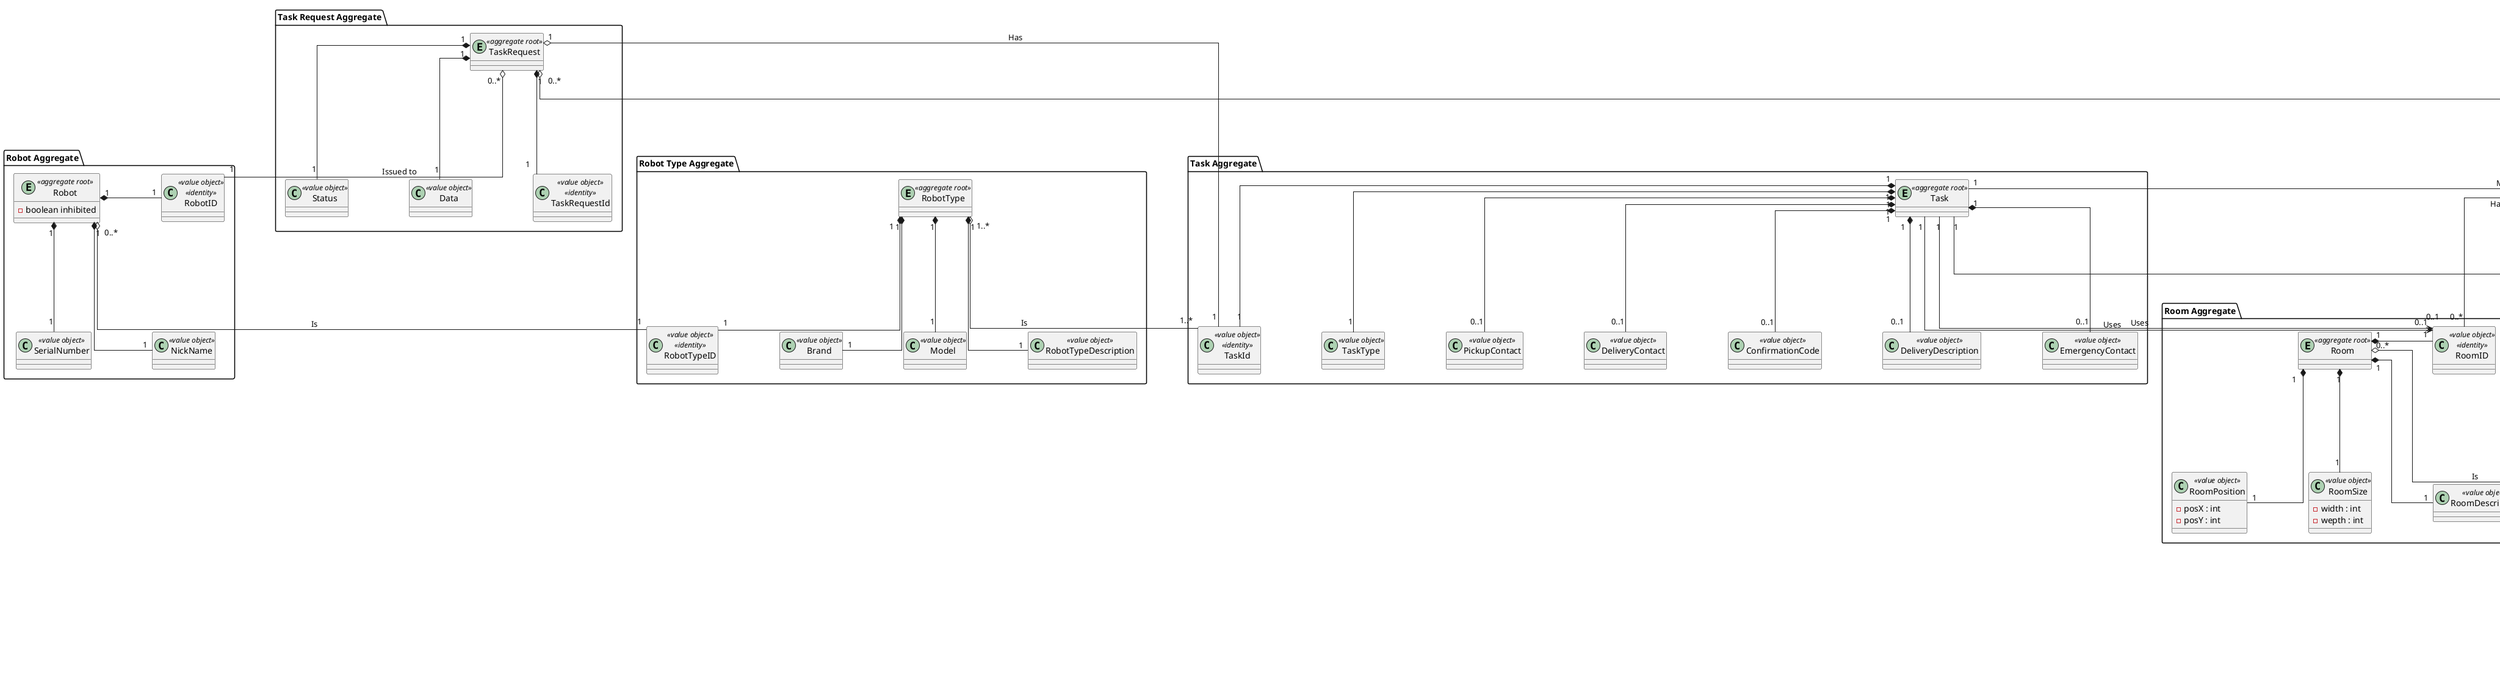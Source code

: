 @startuml

!define AUTOFOCUS on

skinparam linetype ortho
skinparam arrowThickness 1
skinparam nodesep 100
skinparam ranksep 150
skinparam groupInheritance 3
skinparam backgroundColor white

allowmixing

package "Robot Aggregate"{
'cada Robot possui um número de série do fabricante e que deve ser registado quando se cria o robot no sistema. cada robot é identificado por um código e um nickname atribuidos pelo administrador. Por exemplo, um robot da marca X com número de série 1234567 tem o código "picker-0001" e o nickname "Robert" enquanto um outro robot da marca Y com número de série 456789 tem o código "sec-A-001" e o nickname "Jason"
'apenas existem dois tipos de tarefas conhecidas que o sistema deve suportar: vigilância e entrega de objectos. quando criam um tipo de robot deve ser possivel identificar qual ou quais destas tarefas esse tipo de robot pode executar.
'apenas inibido ou desinibido ->  um robot inibido não pode executar tarefas.
    Entity Robot <<aggregate root>>
    {
        -boolean inhibited
    }
    Class RobotID <<value object>> <<identity>>
    Class SerialNumber <<value object>>
    Class NickName <<value object>>

    Robot "1" *- "1" RobotID
    Robot "1" *-- "1" SerialNumber
    Robot "1" *-- "1" NickName
}

package "Robot Type Aggregate"{
    'tipo de robot: obrigatório, alfanum+ericos, maximo 25 caracteres
    'marca: obrigatório, maximo 50 caracteres
    'modelo: obrigatório, máximo 100 caracteres
    Entity RobotType <<aggregate root>>
    Class RobotTypeID <<value object>> <<identity>>
    Class Brand <<value object>>
    Class Model <<value object>>
    Class RobotTypeDescription <<value object>>

    RobotType "1" *-- "1" RobotTypeID
    RobotType "1" *-- "1" RobotTypeDescription
    RobotType "1" *-- "1" Model
    RobotType "1" *-- "1" Brand
}

package "User Aggregate" {
    Entity User <<aggregate root>> {
        UserRole
    }
    Class UserId <<value object>>
    Class Name <<value object>>
    Class Email <<value object>>
    Class Password <<value object>>
    Class PhoneNumber <<value object>>
    Class MecanographicNumber <<value object>>
    Class TaxPayerNumber <<value object>>

    User "1" *-- "1" UserId
    User "1" *-- "1" Name
    User "1" *-- "1" Email
    User "1" *-- "1" Password
    User "1" *-- "1" PhoneNumber
    User "1" *-- "1" MecanographicNumber
    User "1" *-- "1" TaxPayerNumber
}

package "Task Aggregate" {
    Entity Task <<aggregate root>>
    Class TaskId <<value object>> <<identity>>
    Class TaskType <<value object>>

    Class PickupContact <<value object>>
    Class DeliveryContact <<value object>>
    Class ConfirmationCode <<value object>>
    Class DeliveryDescription <<value object>>
    Class EmergencyContact <<value object>>

    Task "1" *-- "1" TaskId
    Task "1" *-- "1" TaskType
    Task "1" *-- "0..1" PickupContact
    Task "1" *-- "0..1" DeliveryContact
    Task "1" *-- "0..1" ConfirmationCode
    Task "1" *-- "0..1" DeliveryDescription
    Task "1" *-- "0..1" EmergencyContact
}

package "Task Request Aggregate" {
    Entity TaskRequest <<aggregate root>>
    Class TaskRequestId <<value object>> <<identity>>
    Class Status <<value object>>
    Class Data <<value object>>

    TaskRequest "1" *-- "1" TaskRequestId
    TaskRequest "1" *-- "1" Status
    TaskRequest "1" *-- "1" Data
}

'criar um edificio, exemplo, edificio "B", com um nome opcional e com uma breve descrição (ex., "departamento de engenharia informática") indicando a dimensão máxima de cada piso em termos de células (ex., 10 x 10)
'o código do edificio é obrigatório, no máximo 5 caracteres, letras e digitos, podendo conter espaços no meio
'o nome do edificio é opcional, no máximo 50 caracteres alfanuméricos
'descricao do edificio é opcional e tem no maximo 255 caracteres
package "Building Aggregate" {
    Entity Building <<aggregate root>>
    {
        - buildingDescription : string
        - buildingName : string
    }
    Class BuildingID <<value object>> <<identity>>
    entity BuildingSize <<entity>>
    {
        - width : int
        - depth : int
    }
    
    Building "1" *- "1" BuildingID
    Building "1" *-- "1" BuildingSize

}
'edificio (obrigatório)
'número identificativo (obrigatório, único no edificio)
'lista de pisos do edificio servidos pelo elevador (obrigatório)
'marca (opcional, alfanumerico, 50 caracteres)
'modelo (opcional, mas obrigatório se marca for introduzido, alfanumerico, 50 caracteres)
'breve descrição (opcional, alfanumerico, 250 caracteres)
    package "Elevator Aggregate" {
    
    Class ElevatorID <<value object>> <<identity>>
    Class ElevatorPosition <<value object>>
    Class ElevatorBrand <<value object>>
    Class ElevatorModel <<value object>>
    Class ElevatorDescription <<value object>>
    Class ElevatorSerialNumber <<value object>>
    
    Elevator "1" *- "1" ElevatorID
    Elevator "1" *-- "1" ElevatorPosition
    Elevator "1" o-- "0..1" ElevatorBrand 
    Elevator "1" o-- "0..1" ElevatorModel 
    Elevator "1" o-- "0..1" ElevatorDescription
    Elevator "1" o-- "0..1" ElevatorSerialNumber


  
}

'categorização dessa sala (Gabinete, Anfiteatro, Laboratório, Outro) e uma breve 'descrição, ex., "Laboratório de 'Engenharia de Qualidade"
package "Room Type Aggregate" {
    Entity RoomType <<aggregate root>>
    
    Class RoomTypeID <<value object>> <<identity>>
    Class RoomTypeDescription <<value object>>

    RoomType "1" *- "1" RoomTypeID
    RoomType "1" *-- "1" RoomTypeDescription
}

'Criar sala permite definir um sala num dado piso de um edificio, exemplo sala "B310" no 3º piso do edificio B, com uma categorização dessa sala (Gabinete, Anfiteatro, Laboratório, Outro) e uma breve descrição, ex., "Laboratório de Engenharia de Qualidade"
package "Room Aggregate" {
    Entity Room <<aggregate root>>
    Class RoomID <<value object>> <<identity>>
    Class RoomDescription <<value object>>
    Class RoomPosition <<value object>> 
    {
        - posX : int
        - posY : int
    }
    Class RoomSize <<value object>>
    {
        - width : int
        - wepth : int
    }
    
    Room "1" *- "1" RoomID
    Room "1" *-- "1" RoomDescription
    Room "1" *-- "1" RoomPosition
    Room "1" *-- "1" RoomSize

}

'cada piso é descrito, concetualmente, pela informação das salas de aulas e gabinetes existentes no piso e sua localização, bem como pela localização dos elevadores e dos corredores de acesso aos outros edifícios.
package "Floor Aggregate" {
    Entity Floor <<aggregate root>>
    
    Class FloorID <<value object>> <<identity>>
    Class FloorSize <<value object>>
    {
        - width : int
        - depth : int
    }
    Class FloorMap <<value object>>
    Class FloorDescription <<value object>>
    
    Floor "1" *-- "1" FloorID
    Floor "1" *-- "1" FloorSize
    Floor "1" *-- "1" FloorMap
    Floor "1" o-- "1" FloorDescription
}


'Corredor de acesso entre pisos: Acesso de A para B é igual de B para A bidirecional
'em cada piso podem existir várias passagens, cada uma para outro edificio, e no mesmo edificio podem existir várias passagens para um outro edificio desde que em pisos diferentes 
package "Bridge Aggregate" {
    Entity Bridge <<aggregate root>>
    
    Class BridgeID <<value object>> <<identity>>
    Class BridgePosition <<value object>>
    {
        - posX : int
        - posY : int
    }
    
    Bridge "1" *- "1" BridgeID
    Bridge "1" *-- "*" BridgePosition

}

Elevator "0..1" o-- "1..*" BuildingID : Has
Elevator "0..1" o-- "1..*" FloorID : Has
Building "1" o-- "1..*" FloorID : Has
Floor "1" o-- "0..*" RoomID : Has
Room "0..*" o-- "1" RoomTypeID : Is
Bridge "1" *-- "1" FloorID : Links
Bridge "1" *-- "1" FloorID : Links
Bridge "1" *-- "1" BuildingID : Links
Bridge "1" *-- "1" BuildingID : Links
Task "1" -> "0..1" RoomID : Uses
Task "1" -> "0..1" RoomID : Uses
Task "1" -> "0..*" FloorID : Monitors
Task "1" -> "0..1" BuildingID : Surveils In
Robot "0..*" o-- "1" RobotTypeID : Is
RobotType "1..*" o-- "1..*" TaskId : Is
TaskRequest "0..*" o-- "1" UserId : Requested By
TaskRequest "0..*" o-- "1" RobotID : Issued to
TaskRequest "1" o-- "1" TaskId : Has

@enduml